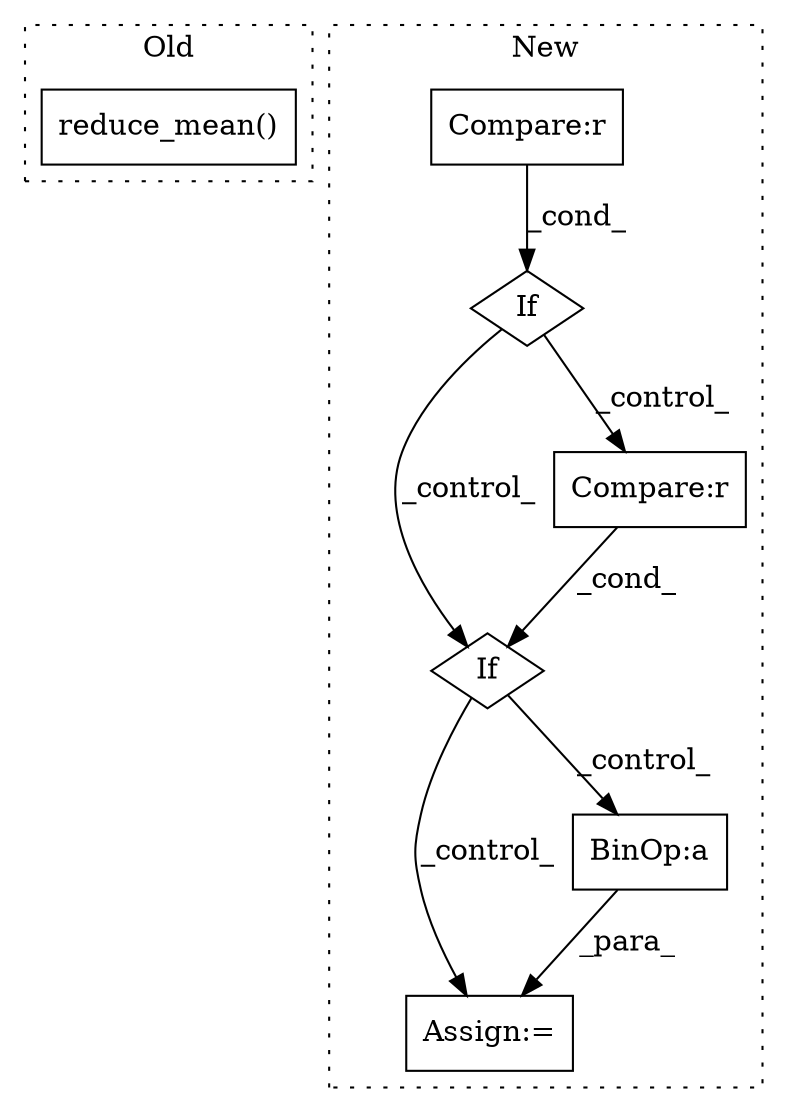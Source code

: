 digraph G {
subgraph cluster0 {
1 [label="reduce_mean()" a="75" s="810,864" l="15,1" shape="box"];
label = "Old";
style="dotted";
}
subgraph cluster1 {
2 [label="If" a="96" s="1410" l="3" shape="diamond"];
3 [label="Compare:r" a="40" s="1413" l="12" shape="box"];
4 [label="Assign:=" a="68" s="1499" l="3" shape="box"];
5 [label="If" a="96" s="1135" l="3" shape="diamond"];
6 [label="Compare:r" a="40" s="1138" l="29" shape="box"];
7 [label="BinOp:a" a="82" s="1510" l="3" shape="box"];
label = "New";
style="dotted";
}
2 -> 7 [label="_control_"];
2 -> 4 [label="_control_"];
3 -> 2 [label="_cond_"];
5 -> 3 [label="_control_"];
5 -> 2 [label="_control_"];
6 -> 5 [label="_cond_"];
7 -> 4 [label="_para_"];
}